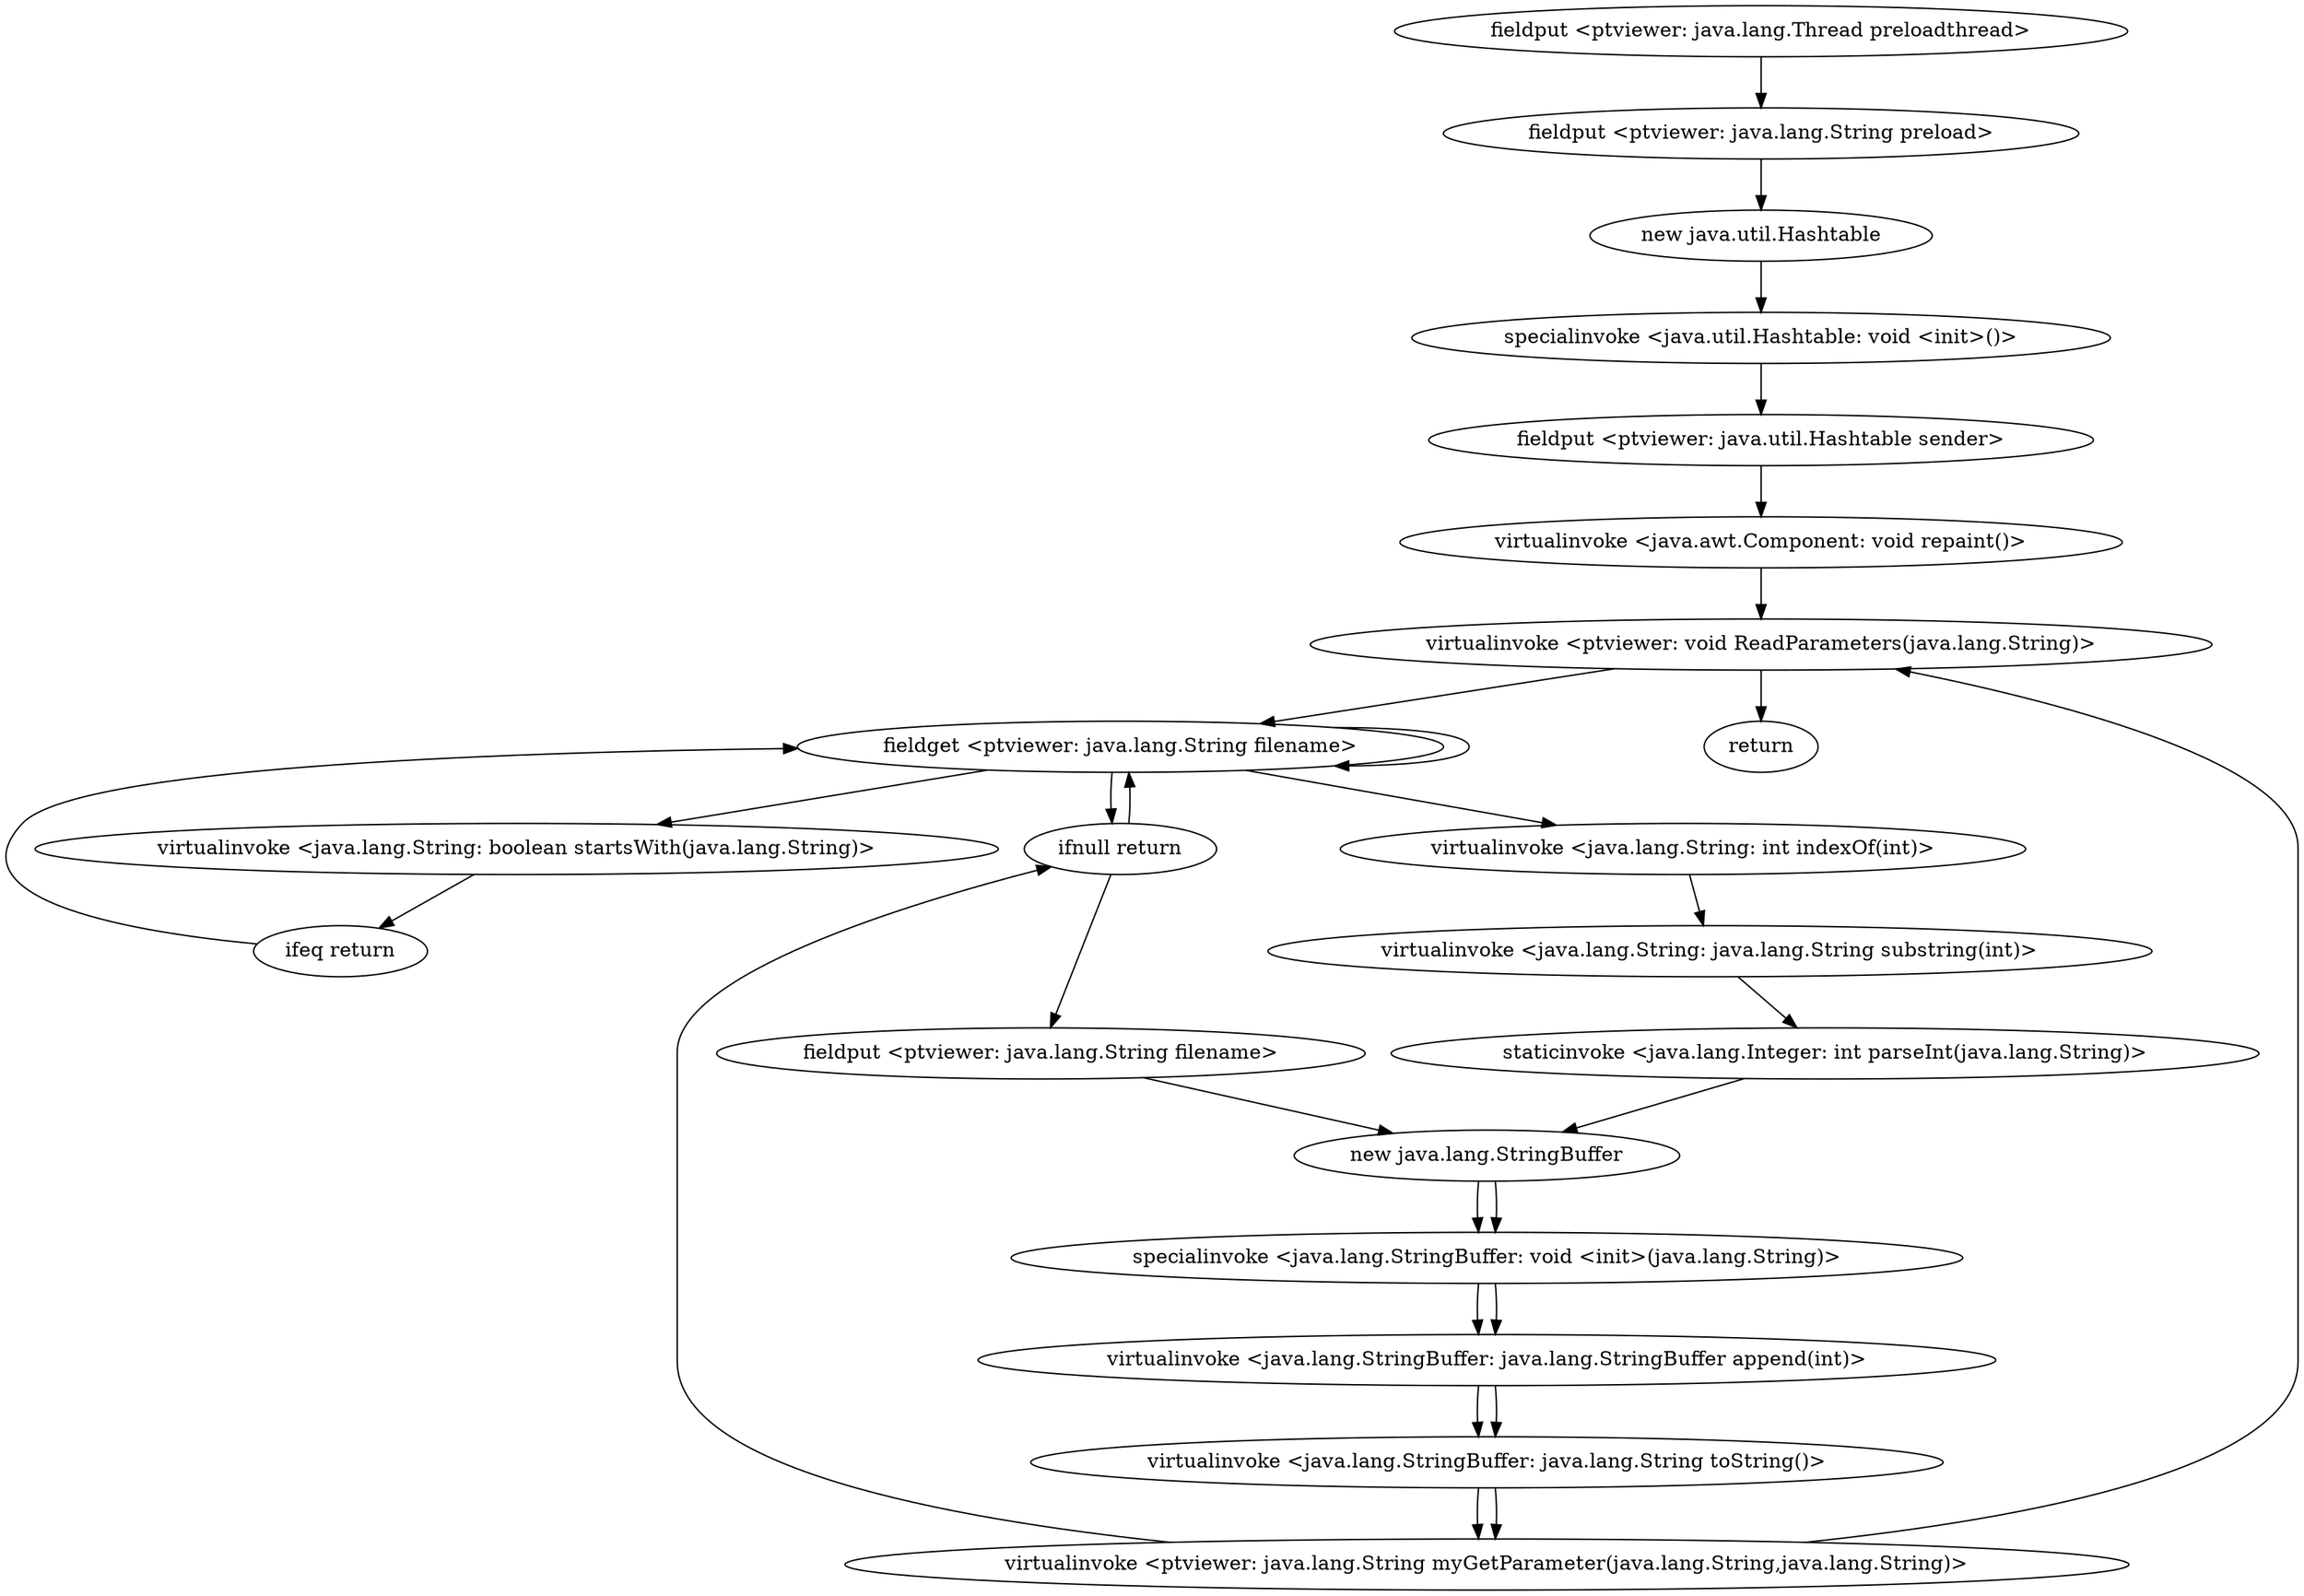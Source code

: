 digraph "" {
"fieldput <ptviewer: java.lang.Thread preloadthread>";
 "fieldput <ptviewer: java.lang.Thread preloadthread>"->"fieldput <ptviewer: java.lang.String preload>";
 "fieldput <ptviewer: java.lang.String preload>"->"new java.util.Hashtable";
 "new java.util.Hashtable"->"specialinvoke <java.util.Hashtable: void <init>()>";
 "specialinvoke <java.util.Hashtable: void <init>()>"->"fieldput <ptviewer: java.util.Hashtable sender>";
 "fieldput <ptviewer: java.util.Hashtable sender>"->"virtualinvoke <java.awt.Component: void repaint()>";
 "virtualinvoke <java.awt.Component: void repaint()>"->"virtualinvoke <ptviewer: void ReadParameters(java.lang.String)>";
 "virtualinvoke <ptviewer: void ReadParameters(java.lang.String)>"->"fieldget <ptviewer: java.lang.String filename>";
 "fieldget <ptviewer: java.lang.String filename>"->"ifnull return";
 "ifnull return"->"fieldget <ptviewer: java.lang.String filename>";
 "fieldget <ptviewer: java.lang.String filename>"->"virtualinvoke <java.lang.String: boolean startsWith(java.lang.String)>";
 "virtualinvoke <java.lang.String: boolean startsWith(java.lang.String)>"->"ifeq return";
 "ifeq return"->"fieldget <ptviewer: java.lang.String filename>";
 "fieldget <ptviewer: java.lang.String filename>"->"fieldget <ptviewer: java.lang.String filename>";
 "fieldget <ptviewer: java.lang.String filename>"->"virtualinvoke <java.lang.String: int indexOf(int)>";
 "virtualinvoke <java.lang.String: int indexOf(int)>"->"virtualinvoke <java.lang.String: java.lang.String substring(int)>";
 "virtualinvoke <java.lang.String: java.lang.String substring(int)>"->"staticinvoke <java.lang.Integer: int parseInt(java.lang.String)>";
 "staticinvoke <java.lang.Integer: int parseInt(java.lang.String)>"->"new java.lang.StringBuffer";
 "new java.lang.StringBuffer"->"specialinvoke <java.lang.StringBuffer: void <init>(java.lang.String)>";
 "specialinvoke <java.lang.StringBuffer: void <init>(java.lang.String)>"->"virtualinvoke <java.lang.StringBuffer: java.lang.StringBuffer append(int)>";
 "virtualinvoke <java.lang.StringBuffer: java.lang.StringBuffer append(int)>"->"virtualinvoke <java.lang.StringBuffer: java.lang.String toString()>";
 "virtualinvoke <java.lang.StringBuffer: java.lang.String toString()>"->"virtualinvoke <ptviewer: java.lang.String myGetParameter(java.lang.String,java.lang.String)>";
 "virtualinvoke <ptviewer: java.lang.String myGetParameter(java.lang.String,java.lang.String)>"->"ifnull return";
 "ifnull return"->"fieldput <ptviewer: java.lang.String filename>";
 "fieldput <ptviewer: java.lang.String filename>"->"new java.lang.StringBuffer";
 "new java.lang.StringBuffer"->"specialinvoke <java.lang.StringBuffer: void <init>(java.lang.String)>";
 "specialinvoke <java.lang.StringBuffer: void <init>(java.lang.String)>"->"virtualinvoke <java.lang.StringBuffer: java.lang.StringBuffer append(int)>";
 "virtualinvoke <java.lang.StringBuffer: java.lang.StringBuffer append(int)>"->"virtualinvoke <java.lang.StringBuffer: java.lang.String toString()>";
 "virtualinvoke <java.lang.StringBuffer: java.lang.String toString()>"->"virtualinvoke <ptviewer: java.lang.String myGetParameter(java.lang.String,java.lang.String)>";
 "virtualinvoke <ptviewer: java.lang.String myGetParameter(java.lang.String,java.lang.String)>"->"virtualinvoke <ptviewer: void ReadParameters(java.lang.String)>";
 "virtualinvoke <ptviewer: void ReadParameters(java.lang.String)>"->"return";
}
